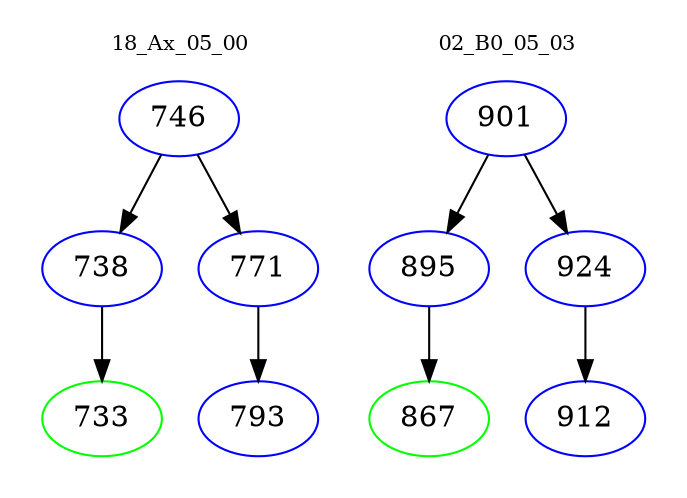 digraph{
subgraph cluster_0 {
color = white
label = "18_Ax_05_00";
fontsize=10;
T0_746 [label="746", color="blue"]
T0_746 -> T0_738 [color="black"]
T0_738 [label="738", color="blue"]
T0_738 -> T0_733 [color="black"]
T0_733 [label="733", color="green"]
T0_746 -> T0_771 [color="black"]
T0_771 [label="771", color="blue"]
T0_771 -> T0_793 [color="black"]
T0_793 [label="793", color="blue"]
}
subgraph cluster_1 {
color = white
label = "02_B0_05_03";
fontsize=10;
T1_901 [label="901", color="blue"]
T1_901 -> T1_895 [color="black"]
T1_895 [label="895", color="blue"]
T1_895 -> T1_867 [color="black"]
T1_867 [label="867", color="green"]
T1_901 -> T1_924 [color="black"]
T1_924 [label="924", color="blue"]
T1_924 -> T1_912 [color="black"]
T1_912 [label="912", color="blue"]
}
}
